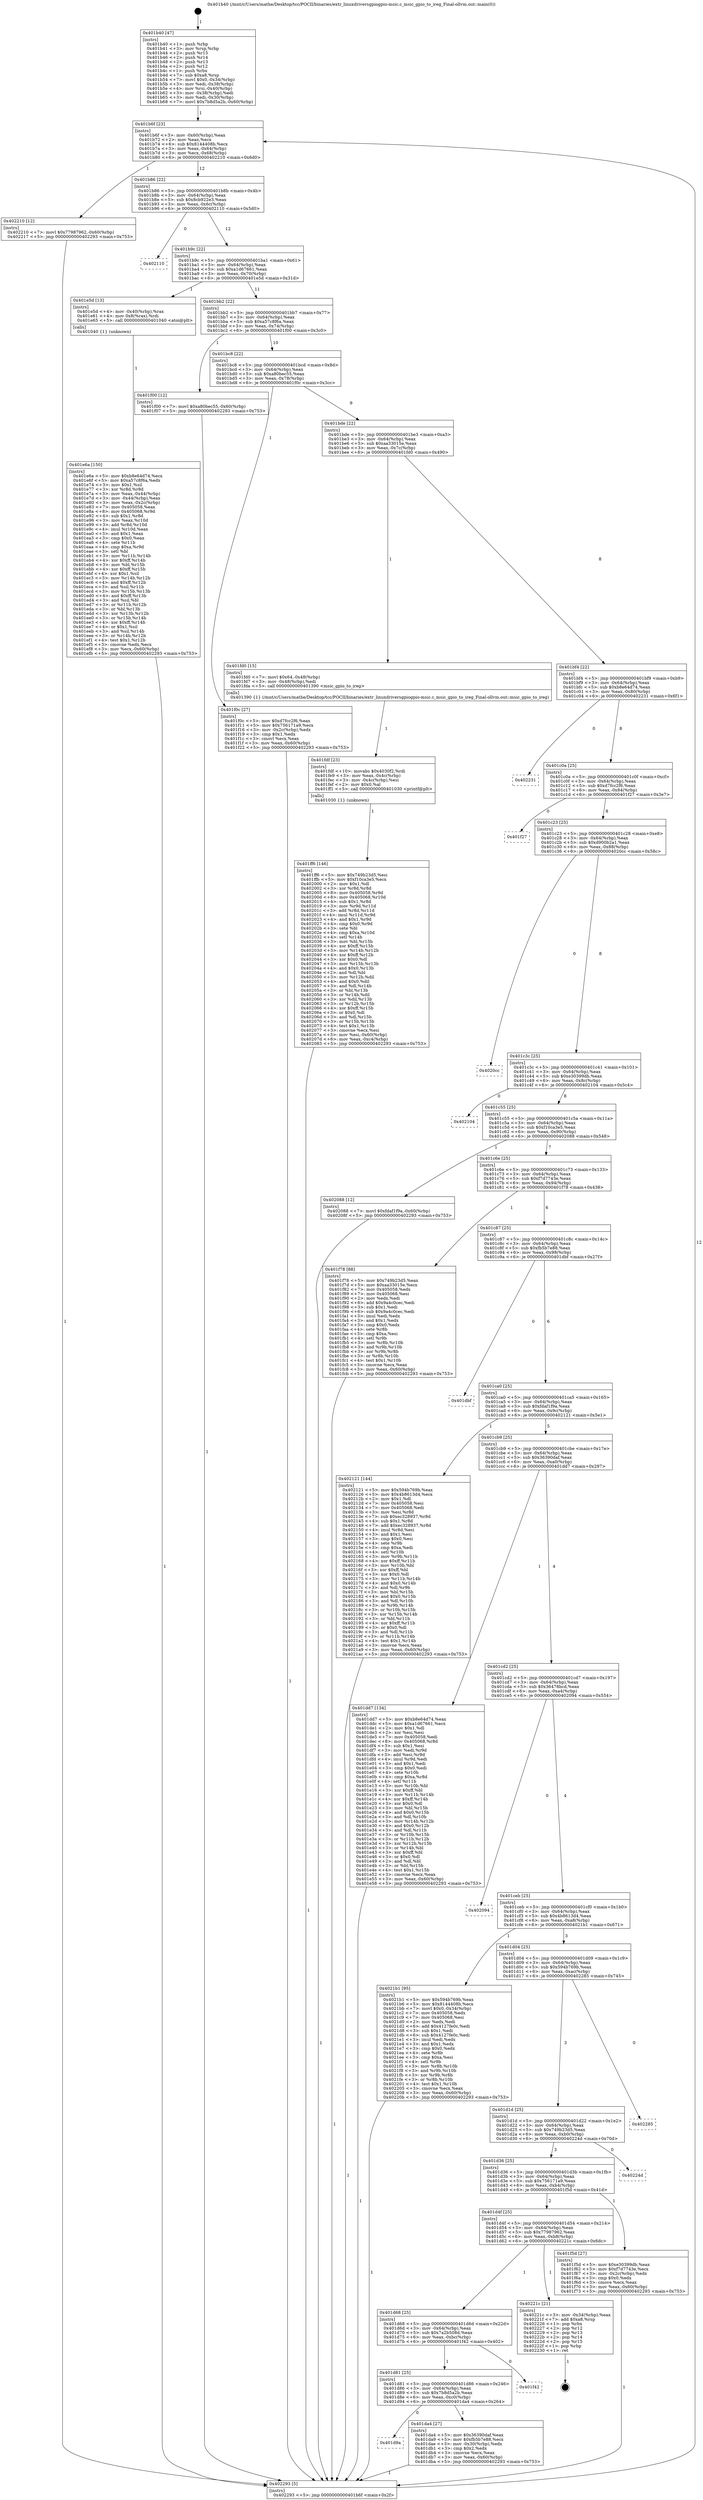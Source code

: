 digraph "0x401b40" {
  label = "0x401b40 (/mnt/c/Users/mathe/Desktop/tcc/POCII/binaries/extr_linuxdriversgpiogpio-msic.c_msic_gpio_to_ireg_Final-ollvm.out::main(0))"
  labelloc = "t"
  node[shape=record]

  Entry [label="",width=0.3,height=0.3,shape=circle,fillcolor=black,style=filled]
  "0x401b6f" [label="{
     0x401b6f [23]\l
     | [instrs]\l
     &nbsp;&nbsp;0x401b6f \<+3\>: mov -0x60(%rbp),%eax\l
     &nbsp;&nbsp;0x401b72 \<+2\>: mov %eax,%ecx\l
     &nbsp;&nbsp;0x401b74 \<+6\>: sub $0x8144408b,%ecx\l
     &nbsp;&nbsp;0x401b7a \<+3\>: mov %eax,-0x64(%rbp)\l
     &nbsp;&nbsp;0x401b7d \<+3\>: mov %ecx,-0x68(%rbp)\l
     &nbsp;&nbsp;0x401b80 \<+6\>: je 0000000000402210 \<main+0x6d0\>\l
  }"]
  "0x402210" [label="{
     0x402210 [12]\l
     | [instrs]\l
     &nbsp;&nbsp;0x402210 \<+7\>: movl $0x77987962,-0x60(%rbp)\l
     &nbsp;&nbsp;0x402217 \<+5\>: jmp 0000000000402293 \<main+0x753\>\l
  }"]
  "0x401b86" [label="{
     0x401b86 [22]\l
     | [instrs]\l
     &nbsp;&nbsp;0x401b86 \<+5\>: jmp 0000000000401b8b \<main+0x4b\>\l
     &nbsp;&nbsp;0x401b8b \<+3\>: mov -0x64(%rbp),%eax\l
     &nbsp;&nbsp;0x401b8e \<+5\>: sub $0x8cb922e3,%eax\l
     &nbsp;&nbsp;0x401b93 \<+3\>: mov %eax,-0x6c(%rbp)\l
     &nbsp;&nbsp;0x401b96 \<+6\>: je 0000000000402110 \<main+0x5d0\>\l
  }"]
  Exit [label="",width=0.3,height=0.3,shape=circle,fillcolor=black,style=filled,peripheries=2]
  "0x402110" [label="{
     0x402110\l
  }", style=dashed]
  "0x401b9c" [label="{
     0x401b9c [22]\l
     | [instrs]\l
     &nbsp;&nbsp;0x401b9c \<+5\>: jmp 0000000000401ba1 \<main+0x61\>\l
     &nbsp;&nbsp;0x401ba1 \<+3\>: mov -0x64(%rbp),%eax\l
     &nbsp;&nbsp;0x401ba4 \<+5\>: sub $0xa1d67661,%eax\l
     &nbsp;&nbsp;0x401ba9 \<+3\>: mov %eax,-0x70(%rbp)\l
     &nbsp;&nbsp;0x401bac \<+6\>: je 0000000000401e5d \<main+0x31d\>\l
  }"]
  "0x401ff6" [label="{
     0x401ff6 [146]\l
     | [instrs]\l
     &nbsp;&nbsp;0x401ff6 \<+5\>: mov $0x749b23d5,%esi\l
     &nbsp;&nbsp;0x401ffb \<+5\>: mov $0xf10ca3e5,%ecx\l
     &nbsp;&nbsp;0x402000 \<+2\>: mov $0x1,%dl\l
     &nbsp;&nbsp;0x402002 \<+3\>: xor %r8d,%r8d\l
     &nbsp;&nbsp;0x402005 \<+8\>: mov 0x405058,%r9d\l
     &nbsp;&nbsp;0x40200d \<+8\>: mov 0x405068,%r10d\l
     &nbsp;&nbsp;0x402015 \<+4\>: sub $0x1,%r8d\l
     &nbsp;&nbsp;0x402019 \<+3\>: mov %r9d,%r11d\l
     &nbsp;&nbsp;0x40201c \<+3\>: add %r8d,%r11d\l
     &nbsp;&nbsp;0x40201f \<+4\>: imul %r11d,%r9d\l
     &nbsp;&nbsp;0x402023 \<+4\>: and $0x1,%r9d\l
     &nbsp;&nbsp;0x402027 \<+4\>: cmp $0x0,%r9d\l
     &nbsp;&nbsp;0x40202b \<+3\>: sete %bl\l
     &nbsp;&nbsp;0x40202e \<+4\>: cmp $0xa,%r10d\l
     &nbsp;&nbsp;0x402032 \<+4\>: setl %r14b\l
     &nbsp;&nbsp;0x402036 \<+3\>: mov %bl,%r15b\l
     &nbsp;&nbsp;0x402039 \<+4\>: xor $0xff,%r15b\l
     &nbsp;&nbsp;0x40203d \<+3\>: mov %r14b,%r12b\l
     &nbsp;&nbsp;0x402040 \<+4\>: xor $0xff,%r12b\l
     &nbsp;&nbsp;0x402044 \<+3\>: xor $0x0,%dl\l
     &nbsp;&nbsp;0x402047 \<+3\>: mov %r15b,%r13b\l
     &nbsp;&nbsp;0x40204a \<+4\>: and $0x0,%r13b\l
     &nbsp;&nbsp;0x40204e \<+2\>: and %dl,%bl\l
     &nbsp;&nbsp;0x402050 \<+3\>: mov %r12b,%dil\l
     &nbsp;&nbsp;0x402053 \<+4\>: and $0x0,%dil\l
     &nbsp;&nbsp;0x402057 \<+3\>: and %dl,%r14b\l
     &nbsp;&nbsp;0x40205a \<+3\>: or %bl,%r13b\l
     &nbsp;&nbsp;0x40205d \<+3\>: or %r14b,%dil\l
     &nbsp;&nbsp;0x402060 \<+3\>: xor %dil,%r13b\l
     &nbsp;&nbsp;0x402063 \<+3\>: or %r12b,%r15b\l
     &nbsp;&nbsp;0x402066 \<+4\>: xor $0xff,%r15b\l
     &nbsp;&nbsp;0x40206a \<+3\>: or $0x0,%dl\l
     &nbsp;&nbsp;0x40206d \<+3\>: and %dl,%r15b\l
     &nbsp;&nbsp;0x402070 \<+3\>: or %r15b,%r13b\l
     &nbsp;&nbsp;0x402073 \<+4\>: test $0x1,%r13b\l
     &nbsp;&nbsp;0x402077 \<+3\>: cmovne %ecx,%esi\l
     &nbsp;&nbsp;0x40207a \<+3\>: mov %esi,-0x60(%rbp)\l
     &nbsp;&nbsp;0x40207d \<+6\>: mov %eax,-0xc4(%rbp)\l
     &nbsp;&nbsp;0x402083 \<+5\>: jmp 0000000000402293 \<main+0x753\>\l
  }"]
  "0x401e5d" [label="{
     0x401e5d [13]\l
     | [instrs]\l
     &nbsp;&nbsp;0x401e5d \<+4\>: mov -0x40(%rbp),%rax\l
     &nbsp;&nbsp;0x401e61 \<+4\>: mov 0x8(%rax),%rdi\l
     &nbsp;&nbsp;0x401e65 \<+5\>: call 0000000000401040 \<atoi@plt\>\l
     | [calls]\l
     &nbsp;&nbsp;0x401040 \{1\} (unknown)\l
  }"]
  "0x401bb2" [label="{
     0x401bb2 [22]\l
     | [instrs]\l
     &nbsp;&nbsp;0x401bb2 \<+5\>: jmp 0000000000401bb7 \<main+0x77\>\l
     &nbsp;&nbsp;0x401bb7 \<+3\>: mov -0x64(%rbp),%eax\l
     &nbsp;&nbsp;0x401bba \<+5\>: sub $0xa57c8f6a,%eax\l
     &nbsp;&nbsp;0x401bbf \<+3\>: mov %eax,-0x74(%rbp)\l
     &nbsp;&nbsp;0x401bc2 \<+6\>: je 0000000000401f00 \<main+0x3c0\>\l
  }"]
  "0x401fdf" [label="{
     0x401fdf [23]\l
     | [instrs]\l
     &nbsp;&nbsp;0x401fdf \<+10\>: movabs $0x4030f2,%rdi\l
     &nbsp;&nbsp;0x401fe9 \<+3\>: mov %eax,-0x4c(%rbp)\l
     &nbsp;&nbsp;0x401fec \<+3\>: mov -0x4c(%rbp),%esi\l
     &nbsp;&nbsp;0x401fef \<+2\>: mov $0x0,%al\l
     &nbsp;&nbsp;0x401ff1 \<+5\>: call 0000000000401030 \<printf@plt\>\l
     | [calls]\l
     &nbsp;&nbsp;0x401030 \{1\} (unknown)\l
  }"]
  "0x401f00" [label="{
     0x401f00 [12]\l
     | [instrs]\l
     &nbsp;&nbsp;0x401f00 \<+7\>: movl $0xa80bec55,-0x60(%rbp)\l
     &nbsp;&nbsp;0x401f07 \<+5\>: jmp 0000000000402293 \<main+0x753\>\l
  }"]
  "0x401bc8" [label="{
     0x401bc8 [22]\l
     | [instrs]\l
     &nbsp;&nbsp;0x401bc8 \<+5\>: jmp 0000000000401bcd \<main+0x8d\>\l
     &nbsp;&nbsp;0x401bcd \<+3\>: mov -0x64(%rbp),%eax\l
     &nbsp;&nbsp;0x401bd0 \<+5\>: sub $0xa80bec55,%eax\l
     &nbsp;&nbsp;0x401bd5 \<+3\>: mov %eax,-0x78(%rbp)\l
     &nbsp;&nbsp;0x401bd8 \<+6\>: je 0000000000401f0c \<main+0x3cc\>\l
  }"]
  "0x401e6a" [label="{
     0x401e6a [150]\l
     | [instrs]\l
     &nbsp;&nbsp;0x401e6a \<+5\>: mov $0xb8e64d74,%ecx\l
     &nbsp;&nbsp;0x401e6f \<+5\>: mov $0xa57c8f6a,%edx\l
     &nbsp;&nbsp;0x401e74 \<+3\>: mov $0x1,%sil\l
     &nbsp;&nbsp;0x401e77 \<+3\>: xor %r8d,%r8d\l
     &nbsp;&nbsp;0x401e7a \<+3\>: mov %eax,-0x44(%rbp)\l
     &nbsp;&nbsp;0x401e7d \<+3\>: mov -0x44(%rbp),%eax\l
     &nbsp;&nbsp;0x401e80 \<+3\>: mov %eax,-0x2c(%rbp)\l
     &nbsp;&nbsp;0x401e83 \<+7\>: mov 0x405058,%eax\l
     &nbsp;&nbsp;0x401e8a \<+8\>: mov 0x405068,%r9d\l
     &nbsp;&nbsp;0x401e92 \<+4\>: sub $0x1,%r8d\l
     &nbsp;&nbsp;0x401e96 \<+3\>: mov %eax,%r10d\l
     &nbsp;&nbsp;0x401e99 \<+3\>: add %r8d,%r10d\l
     &nbsp;&nbsp;0x401e9c \<+4\>: imul %r10d,%eax\l
     &nbsp;&nbsp;0x401ea0 \<+3\>: and $0x1,%eax\l
     &nbsp;&nbsp;0x401ea3 \<+3\>: cmp $0x0,%eax\l
     &nbsp;&nbsp;0x401ea6 \<+4\>: sete %r11b\l
     &nbsp;&nbsp;0x401eaa \<+4\>: cmp $0xa,%r9d\l
     &nbsp;&nbsp;0x401eae \<+3\>: setl %bl\l
     &nbsp;&nbsp;0x401eb1 \<+3\>: mov %r11b,%r14b\l
     &nbsp;&nbsp;0x401eb4 \<+4\>: xor $0xff,%r14b\l
     &nbsp;&nbsp;0x401eb8 \<+3\>: mov %bl,%r15b\l
     &nbsp;&nbsp;0x401ebb \<+4\>: xor $0xff,%r15b\l
     &nbsp;&nbsp;0x401ebf \<+4\>: xor $0x1,%sil\l
     &nbsp;&nbsp;0x401ec3 \<+3\>: mov %r14b,%r12b\l
     &nbsp;&nbsp;0x401ec6 \<+4\>: and $0xff,%r12b\l
     &nbsp;&nbsp;0x401eca \<+3\>: and %sil,%r11b\l
     &nbsp;&nbsp;0x401ecd \<+3\>: mov %r15b,%r13b\l
     &nbsp;&nbsp;0x401ed0 \<+4\>: and $0xff,%r13b\l
     &nbsp;&nbsp;0x401ed4 \<+3\>: and %sil,%bl\l
     &nbsp;&nbsp;0x401ed7 \<+3\>: or %r11b,%r12b\l
     &nbsp;&nbsp;0x401eda \<+3\>: or %bl,%r13b\l
     &nbsp;&nbsp;0x401edd \<+3\>: xor %r13b,%r12b\l
     &nbsp;&nbsp;0x401ee0 \<+3\>: or %r15b,%r14b\l
     &nbsp;&nbsp;0x401ee3 \<+4\>: xor $0xff,%r14b\l
     &nbsp;&nbsp;0x401ee7 \<+4\>: or $0x1,%sil\l
     &nbsp;&nbsp;0x401eeb \<+3\>: and %sil,%r14b\l
     &nbsp;&nbsp;0x401eee \<+3\>: or %r14b,%r12b\l
     &nbsp;&nbsp;0x401ef1 \<+4\>: test $0x1,%r12b\l
     &nbsp;&nbsp;0x401ef5 \<+3\>: cmovne %edx,%ecx\l
     &nbsp;&nbsp;0x401ef8 \<+3\>: mov %ecx,-0x60(%rbp)\l
     &nbsp;&nbsp;0x401efb \<+5\>: jmp 0000000000402293 \<main+0x753\>\l
  }"]
  "0x401f0c" [label="{
     0x401f0c [27]\l
     | [instrs]\l
     &nbsp;&nbsp;0x401f0c \<+5\>: mov $0xd7fcc2f6,%eax\l
     &nbsp;&nbsp;0x401f11 \<+5\>: mov $0x756171a9,%ecx\l
     &nbsp;&nbsp;0x401f16 \<+3\>: mov -0x2c(%rbp),%edx\l
     &nbsp;&nbsp;0x401f19 \<+3\>: cmp $0x1,%edx\l
     &nbsp;&nbsp;0x401f1c \<+3\>: cmovl %ecx,%eax\l
     &nbsp;&nbsp;0x401f1f \<+3\>: mov %eax,-0x60(%rbp)\l
     &nbsp;&nbsp;0x401f22 \<+5\>: jmp 0000000000402293 \<main+0x753\>\l
  }"]
  "0x401bde" [label="{
     0x401bde [22]\l
     | [instrs]\l
     &nbsp;&nbsp;0x401bde \<+5\>: jmp 0000000000401be3 \<main+0xa3\>\l
     &nbsp;&nbsp;0x401be3 \<+3\>: mov -0x64(%rbp),%eax\l
     &nbsp;&nbsp;0x401be6 \<+5\>: sub $0xaa33015e,%eax\l
     &nbsp;&nbsp;0x401beb \<+3\>: mov %eax,-0x7c(%rbp)\l
     &nbsp;&nbsp;0x401bee \<+6\>: je 0000000000401fd0 \<main+0x490\>\l
  }"]
  "0x401b40" [label="{
     0x401b40 [47]\l
     | [instrs]\l
     &nbsp;&nbsp;0x401b40 \<+1\>: push %rbp\l
     &nbsp;&nbsp;0x401b41 \<+3\>: mov %rsp,%rbp\l
     &nbsp;&nbsp;0x401b44 \<+2\>: push %r15\l
     &nbsp;&nbsp;0x401b46 \<+2\>: push %r14\l
     &nbsp;&nbsp;0x401b48 \<+2\>: push %r13\l
     &nbsp;&nbsp;0x401b4a \<+2\>: push %r12\l
     &nbsp;&nbsp;0x401b4c \<+1\>: push %rbx\l
     &nbsp;&nbsp;0x401b4d \<+7\>: sub $0xa8,%rsp\l
     &nbsp;&nbsp;0x401b54 \<+7\>: movl $0x0,-0x34(%rbp)\l
     &nbsp;&nbsp;0x401b5b \<+3\>: mov %edi,-0x38(%rbp)\l
     &nbsp;&nbsp;0x401b5e \<+4\>: mov %rsi,-0x40(%rbp)\l
     &nbsp;&nbsp;0x401b62 \<+3\>: mov -0x38(%rbp),%edi\l
     &nbsp;&nbsp;0x401b65 \<+3\>: mov %edi,-0x30(%rbp)\l
     &nbsp;&nbsp;0x401b68 \<+7\>: movl $0x7b8d5a2b,-0x60(%rbp)\l
  }"]
  "0x401fd0" [label="{
     0x401fd0 [15]\l
     | [instrs]\l
     &nbsp;&nbsp;0x401fd0 \<+7\>: movl $0x64,-0x48(%rbp)\l
     &nbsp;&nbsp;0x401fd7 \<+3\>: mov -0x48(%rbp),%edi\l
     &nbsp;&nbsp;0x401fda \<+5\>: call 0000000000401390 \<msic_gpio_to_ireg\>\l
     | [calls]\l
     &nbsp;&nbsp;0x401390 \{1\} (/mnt/c/Users/mathe/Desktop/tcc/POCII/binaries/extr_linuxdriversgpiogpio-msic.c_msic_gpio_to_ireg_Final-ollvm.out::msic_gpio_to_ireg)\l
  }"]
  "0x401bf4" [label="{
     0x401bf4 [22]\l
     | [instrs]\l
     &nbsp;&nbsp;0x401bf4 \<+5\>: jmp 0000000000401bf9 \<main+0xb9\>\l
     &nbsp;&nbsp;0x401bf9 \<+3\>: mov -0x64(%rbp),%eax\l
     &nbsp;&nbsp;0x401bfc \<+5\>: sub $0xb8e64d74,%eax\l
     &nbsp;&nbsp;0x401c01 \<+3\>: mov %eax,-0x80(%rbp)\l
     &nbsp;&nbsp;0x401c04 \<+6\>: je 0000000000402231 \<main+0x6f1\>\l
  }"]
  "0x402293" [label="{
     0x402293 [5]\l
     | [instrs]\l
     &nbsp;&nbsp;0x402293 \<+5\>: jmp 0000000000401b6f \<main+0x2f\>\l
  }"]
  "0x402231" [label="{
     0x402231\l
  }", style=dashed]
  "0x401c0a" [label="{
     0x401c0a [25]\l
     | [instrs]\l
     &nbsp;&nbsp;0x401c0a \<+5\>: jmp 0000000000401c0f \<main+0xcf\>\l
     &nbsp;&nbsp;0x401c0f \<+3\>: mov -0x64(%rbp),%eax\l
     &nbsp;&nbsp;0x401c12 \<+5\>: sub $0xd7fcc2f6,%eax\l
     &nbsp;&nbsp;0x401c17 \<+6\>: mov %eax,-0x84(%rbp)\l
     &nbsp;&nbsp;0x401c1d \<+6\>: je 0000000000401f27 \<main+0x3e7\>\l
  }"]
  "0x401d9a" [label="{
     0x401d9a\l
  }", style=dashed]
  "0x401f27" [label="{
     0x401f27\l
  }", style=dashed]
  "0x401c23" [label="{
     0x401c23 [25]\l
     | [instrs]\l
     &nbsp;&nbsp;0x401c23 \<+5\>: jmp 0000000000401c28 \<main+0xe8\>\l
     &nbsp;&nbsp;0x401c28 \<+3\>: mov -0x64(%rbp),%eax\l
     &nbsp;&nbsp;0x401c2b \<+5\>: sub $0xd900b2a1,%eax\l
     &nbsp;&nbsp;0x401c30 \<+6\>: mov %eax,-0x88(%rbp)\l
     &nbsp;&nbsp;0x401c36 \<+6\>: je 00000000004020cc \<main+0x58c\>\l
  }"]
  "0x401da4" [label="{
     0x401da4 [27]\l
     | [instrs]\l
     &nbsp;&nbsp;0x401da4 \<+5\>: mov $0x36390daf,%eax\l
     &nbsp;&nbsp;0x401da9 \<+5\>: mov $0xfb5b7e88,%ecx\l
     &nbsp;&nbsp;0x401dae \<+3\>: mov -0x30(%rbp),%edx\l
     &nbsp;&nbsp;0x401db1 \<+3\>: cmp $0x2,%edx\l
     &nbsp;&nbsp;0x401db4 \<+3\>: cmovne %ecx,%eax\l
     &nbsp;&nbsp;0x401db7 \<+3\>: mov %eax,-0x60(%rbp)\l
     &nbsp;&nbsp;0x401dba \<+5\>: jmp 0000000000402293 \<main+0x753\>\l
  }"]
  "0x4020cc" [label="{
     0x4020cc\l
  }", style=dashed]
  "0x401c3c" [label="{
     0x401c3c [25]\l
     | [instrs]\l
     &nbsp;&nbsp;0x401c3c \<+5\>: jmp 0000000000401c41 \<main+0x101\>\l
     &nbsp;&nbsp;0x401c41 \<+3\>: mov -0x64(%rbp),%eax\l
     &nbsp;&nbsp;0x401c44 \<+5\>: sub $0xe30399db,%eax\l
     &nbsp;&nbsp;0x401c49 \<+6\>: mov %eax,-0x8c(%rbp)\l
     &nbsp;&nbsp;0x401c4f \<+6\>: je 0000000000402104 \<main+0x5c4\>\l
  }"]
  "0x401d81" [label="{
     0x401d81 [25]\l
     | [instrs]\l
     &nbsp;&nbsp;0x401d81 \<+5\>: jmp 0000000000401d86 \<main+0x246\>\l
     &nbsp;&nbsp;0x401d86 \<+3\>: mov -0x64(%rbp),%eax\l
     &nbsp;&nbsp;0x401d89 \<+5\>: sub $0x7b8d5a2b,%eax\l
     &nbsp;&nbsp;0x401d8e \<+6\>: mov %eax,-0xc0(%rbp)\l
     &nbsp;&nbsp;0x401d94 \<+6\>: je 0000000000401da4 \<main+0x264\>\l
  }"]
  "0x402104" [label="{
     0x402104\l
  }", style=dashed]
  "0x401c55" [label="{
     0x401c55 [25]\l
     | [instrs]\l
     &nbsp;&nbsp;0x401c55 \<+5\>: jmp 0000000000401c5a \<main+0x11a\>\l
     &nbsp;&nbsp;0x401c5a \<+3\>: mov -0x64(%rbp),%eax\l
     &nbsp;&nbsp;0x401c5d \<+5\>: sub $0xf10ca3e5,%eax\l
     &nbsp;&nbsp;0x401c62 \<+6\>: mov %eax,-0x90(%rbp)\l
     &nbsp;&nbsp;0x401c68 \<+6\>: je 0000000000402088 \<main+0x548\>\l
  }"]
  "0x401f42" [label="{
     0x401f42\l
  }", style=dashed]
  "0x402088" [label="{
     0x402088 [12]\l
     | [instrs]\l
     &nbsp;&nbsp;0x402088 \<+7\>: movl $0xfdaf1f9a,-0x60(%rbp)\l
     &nbsp;&nbsp;0x40208f \<+5\>: jmp 0000000000402293 \<main+0x753\>\l
  }"]
  "0x401c6e" [label="{
     0x401c6e [25]\l
     | [instrs]\l
     &nbsp;&nbsp;0x401c6e \<+5\>: jmp 0000000000401c73 \<main+0x133\>\l
     &nbsp;&nbsp;0x401c73 \<+3\>: mov -0x64(%rbp),%eax\l
     &nbsp;&nbsp;0x401c76 \<+5\>: sub $0xf7d7743e,%eax\l
     &nbsp;&nbsp;0x401c7b \<+6\>: mov %eax,-0x94(%rbp)\l
     &nbsp;&nbsp;0x401c81 \<+6\>: je 0000000000401f78 \<main+0x438\>\l
  }"]
  "0x401d68" [label="{
     0x401d68 [25]\l
     | [instrs]\l
     &nbsp;&nbsp;0x401d68 \<+5\>: jmp 0000000000401d6d \<main+0x22d\>\l
     &nbsp;&nbsp;0x401d6d \<+3\>: mov -0x64(%rbp),%eax\l
     &nbsp;&nbsp;0x401d70 \<+5\>: sub $0x7a2b508d,%eax\l
     &nbsp;&nbsp;0x401d75 \<+6\>: mov %eax,-0xbc(%rbp)\l
     &nbsp;&nbsp;0x401d7b \<+6\>: je 0000000000401f42 \<main+0x402\>\l
  }"]
  "0x401f78" [label="{
     0x401f78 [88]\l
     | [instrs]\l
     &nbsp;&nbsp;0x401f78 \<+5\>: mov $0x749b23d5,%eax\l
     &nbsp;&nbsp;0x401f7d \<+5\>: mov $0xaa33015e,%ecx\l
     &nbsp;&nbsp;0x401f82 \<+7\>: mov 0x405058,%edx\l
     &nbsp;&nbsp;0x401f89 \<+7\>: mov 0x405068,%esi\l
     &nbsp;&nbsp;0x401f90 \<+2\>: mov %edx,%edi\l
     &nbsp;&nbsp;0x401f92 \<+6\>: add $0x9a4c0cec,%edi\l
     &nbsp;&nbsp;0x401f98 \<+3\>: sub $0x1,%edi\l
     &nbsp;&nbsp;0x401f9b \<+6\>: sub $0x9a4c0cec,%edi\l
     &nbsp;&nbsp;0x401fa1 \<+3\>: imul %edi,%edx\l
     &nbsp;&nbsp;0x401fa4 \<+3\>: and $0x1,%edx\l
     &nbsp;&nbsp;0x401fa7 \<+3\>: cmp $0x0,%edx\l
     &nbsp;&nbsp;0x401faa \<+4\>: sete %r8b\l
     &nbsp;&nbsp;0x401fae \<+3\>: cmp $0xa,%esi\l
     &nbsp;&nbsp;0x401fb1 \<+4\>: setl %r9b\l
     &nbsp;&nbsp;0x401fb5 \<+3\>: mov %r8b,%r10b\l
     &nbsp;&nbsp;0x401fb8 \<+3\>: and %r9b,%r10b\l
     &nbsp;&nbsp;0x401fbb \<+3\>: xor %r9b,%r8b\l
     &nbsp;&nbsp;0x401fbe \<+3\>: or %r8b,%r10b\l
     &nbsp;&nbsp;0x401fc1 \<+4\>: test $0x1,%r10b\l
     &nbsp;&nbsp;0x401fc5 \<+3\>: cmovne %ecx,%eax\l
     &nbsp;&nbsp;0x401fc8 \<+3\>: mov %eax,-0x60(%rbp)\l
     &nbsp;&nbsp;0x401fcb \<+5\>: jmp 0000000000402293 \<main+0x753\>\l
  }"]
  "0x401c87" [label="{
     0x401c87 [25]\l
     | [instrs]\l
     &nbsp;&nbsp;0x401c87 \<+5\>: jmp 0000000000401c8c \<main+0x14c\>\l
     &nbsp;&nbsp;0x401c8c \<+3\>: mov -0x64(%rbp),%eax\l
     &nbsp;&nbsp;0x401c8f \<+5\>: sub $0xfb5b7e88,%eax\l
     &nbsp;&nbsp;0x401c94 \<+6\>: mov %eax,-0x98(%rbp)\l
     &nbsp;&nbsp;0x401c9a \<+6\>: je 0000000000401dbf \<main+0x27f\>\l
  }"]
  "0x40221c" [label="{
     0x40221c [21]\l
     | [instrs]\l
     &nbsp;&nbsp;0x40221c \<+3\>: mov -0x34(%rbp),%eax\l
     &nbsp;&nbsp;0x40221f \<+7\>: add $0xa8,%rsp\l
     &nbsp;&nbsp;0x402226 \<+1\>: pop %rbx\l
     &nbsp;&nbsp;0x402227 \<+2\>: pop %r12\l
     &nbsp;&nbsp;0x402229 \<+2\>: pop %r13\l
     &nbsp;&nbsp;0x40222b \<+2\>: pop %r14\l
     &nbsp;&nbsp;0x40222d \<+2\>: pop %r15\l
     &nbsp;&nbsp;0x40222f \<+1\>: pop %rbp\l
     &nbsp;&nbsp;0x402230 \<+1\>: ret\l
  }"]
  "0x401dbf" [label="{
     0x401dbf\l
  }", style=dashed]
  "0x401ca0" [label="{
     0x401ca0 [25]\l
     | [instrs]\l
     &nbsp;&nbsp;0x401ca0 \<+5\>: jmp 0000000000401ca5 \<main+0x165\>\l
     &nbsp;&nbsp;0x401ca5 \<+3\>: mov -0x64(%rbp),%eax\l
     &nbsp;&nbsp;0x401ca8 \<+5\>: sub $0xfdaf1f9a,%eax\l
     &nbsp;&nbsp;0x401cad \<+6\>: mov %eax,-0x9c(%rbp)\l
     &nbsp;&nbsp;0x401cb3 \<+6\>: je 0000000000402121 \<main+0x5e1\>\l
  }"]
  "0x401d4f" [label="{
     0x401d4f [25]\l
     | [instrs]\l
     &nbsp;&nbsp;0x401d4f \<+5\>: jmp 0000000000401d54 \<main+0x214\>\l
     &nbsp;&nbsp;0x401d54 \<+3\>: mov -0x64(%rbp),%eax\l
     &nbsp;&nbsp;0x401d57 \<+5\>: sub $0x77987962,%eax\l
     &nbsp;&nbsp;0x401d5c \<+6\>: mov %eax,-0xb8(%rbp)\l
     &nbsp;&nbsp;0x401d62 \<+6\>: je 000000000040221c \<main+0x6dc\>\l
  }"]
  "0x402121" [label="{
     0x402121 [144]\l
     | [instrs]\l
     &nbsp;&nbsp;0x402121 \<+5\>: mov $0x594b769b,%eax\l
     &nbsp;&nbsp;0x402126 \<+5\>: mov $0x4b8613d4,%ecx\l
     &nbsp;&nbsp;0x40212b \<+2\>: mov $0x1,%dl\l
     &nbsp;&nbsp;0x40212d \<+7\>: mov 0x405058,%esi\l
     &nbsp;&nbsp;0x402134 \<+7\>: mov 0x405068,%edi\l
     &nbsp;&nbsp;0x40213b \<+3\>: mov %esi,%r8d\l
     &nbsp;&nbsp;0x40213e \<+7\>: sub $0xec328937,%r8d\l
     &nbsp;&nbsp;0x402145 \<+4\>: sub $0x1,%r8d\l
     &nbsp;&nbsp;0x402149 \<+7\>: add $0xec328937,%r8d\l
     &nbsp;&nbsp;0x402150 \<+4\>: imul %r8d,%esi\l
     &nbsp;&nbsp;0x402154 \<+3\>: and $0x1,%esi\l
     &nbsp;&nbsp;0x402157 \<+3\>: cmp $0x0,%esi\l
     &nbsp;&nbsp;0x40215a \<+4\>: sete %r9b\l
     &nbsp;&nbsp;0x40215e \<+3\>: cmp $0xa,%edi\l
     &nbsp;&nbsp;0x402161 \<+4\>: setl %r10b\l
     &nbsp;&nbsp;0x402165 \<+3\>: mov %r9b,%r11b\l
     &nbsp;&nbsp;0x402168 \<+4\>: xor $0xff,%r11b\l
     &nbsp;&nbsp;0x40216c \<+3\>: mov %r10b,%bl\l
     &nbsp;&nbsp;0x40216f \<+3\>: xor $0xff,%bl\l
     &nbsp;&nbsp;0x402172 \<+3\>: xor $0x0,%dl\l
     &nbsp;&nbsp;0x402175 \<+3\>: mov %r11b,%r14b\l
     &nbsp;&nbsp;0x402178 \<+4\>: and $0x0,%r14b\l
     &nbsp;&nbsp;0x40217c \<+3\>: and %dl,%r9b\l
     &nbsp;&nbsp;0x40217f \<+3\>: mov %bl,%r15b\l
     &nbsp;&nbsp;0x402182 \<+4\>: and $0x0,%r15b\l
     &nbsp;&nbsp;0x402186 \<+3\>: and %dl,%r10b\l
     &nbsp;&nbsp;0x402189 \<+3\>: or %r9b,%r14b\l
     &nbsp;&nbsp;0x40218c \<+3\>: or %r10b,%r15b\l
     &nbsp;&nbsp;0x40218f \<+3\>: xor %r15b,%r14b\l
     &nbsp;&nbsp;0x402192 \<+3\>: or %bl,%r11b\l
     &nbsp;&nbsp;0x402195 \<+4\>: xor $0xff,%r11b\l
     &nbsp;&nbsp;0x402199 \<+3\>: or $0x0,%dl\l
     &nbsp;&nbsp;0x40219c \<+3\>: and %dl,%r11b\l
     &nbsp;&nbsp;0x40219f \<+3\>: or %r11b,%r14b\l
     &nbsp;&nbsp;0x4021a2 \<+4\>: test $0x1,%r14b\l
     &nbsp;&nbsp;0x4021a6 \<+3\>: cmovne %ecx,%eax\l
     &nbsp;&nbsp;0x4021a9 \<+3\>: mov %eax,-0x60(%rbp)\l
     &nbsp;&nbsp;0x4021ac \<+5\>: jmp 0000000000402293 \<main+0x753\>\l
  }"]
  "0x401cb9" [label="{
     0x401cb9 [25]\l
     | [instrs]\l
     &nbsp;&nbsp;0x401cb9 \<+5\>: jmp 0000000000401cbe \<main+0x17e\>\l
     &nbsp;&nbsp;0x401cbe \<+3\>: mov -0x64(%rbp),%eax\l
     &nbsp;&nbsp;0x401cc1 \<+5\>: sub $0x36390daf,%eax\l
     &nbsp;&nbsp;0x401cc6 \<+6\>: mov %eax,-0xa0(%rbp)\l
     &nbsp;&nbsp;0x401ccc \<+6\>: je 0000000000401dd7 \<main+0x297\>\l
  }"]
  "0x401f5d" [label="{
     0x401f5d [27]\l
     | [instrs]\l
     &nbsp;&nbsp;0x401f5d \<+5\>: mov $0xe30399db,%eax\l
     &nbsp;&nbsp;0x401f62 \<+5\>: mov $0xf7d7743e,%ecx\l
     &nbsp;&nbsp;0x401f67 \<+3\>: mov -0x2c(%rbp),%edx\l
     &nbsp;&nbsp;0x401f6a \<+3\>: cmp $0x0,%edx\l
     &nbsp;&nbsp;0x401f6d \<+3\>: cmove %ecx,%eax\l
     &nbsp;&nbsp;0x401f70 \<+3\>: mov %eax,-0x60(%rbp)\l
     &nbsp;&nbsp;0x401f73 \<+5\>: jmp 0000000000402293 \<main+0x753\>\l
  }"]
  "0x401dd7" [label="{
     0x401dd7 [134]\l
     | [instrs]\l
     &nbsp;&nbsp;0x401dd7 \<+5\>: mov $0xb8e64d74,%eax\l
     &nbsp;&nbsp;0x401ddc \<+5\>: mov $0xa1d67661,%ecx\l
     &nbsp;&nbsp;0x401de1 \<+2\>: mov $0x1,%dl\l
     &nbsp;&nbsp;0x401de3 \<+2\>: xor %esi,%esi\l
     &nbsp;&nbsp;0x401de5 \<+7\>: mov 0x405058,%edi\l
     &nbsp;&nbsp;0x401dec \<+8\>: mov 0x405068,%r8d\l
     &nbsp;&nbsp;0x401df4 \<+3\>: sub $0x1,%esi\l
     &nbsp;&nbsp;0x401df7 \<+3\>: mov %edi,%r9d\l
     &nbsp;&nbsp;0x401dfa \<+3\>: add %esi,%r9d\l
     &nbsp;&nbsp;0x401dfd \<+4\>: imul %r9d,%edi\l
     &nbsp;&nbsp;0x401e01 \<+3\>: and $0x1,%edi\l
     &nbsp;&nbsp;0x401e04 \<+3\>: cmp $0x0,%edi\l
     &nbsp;&nbsp;0x401e07 \<+4\>: sete %r10b\l
     &nbsp;&nbsp;0x401e0b \<+4\>: cmp $0xa,%r8d\l
     &nbsp;&nbsp;0x401e0f \<+4\>: setl %r11b\l
     &nbsp;&nbsp;0x401e13 \<+3\>: mov %r10b,%bl\l
     &nbsp;&nbsp;0x401e16 \<+3\>: xor $0xff,%bl\l
     &nbsp;&nbsp;0x401e19 \<+3\>: mov %r11b,%r14b\l
     &nbsp;&nbsp;0x401e1c \<+4\>: xor $0xff,%r14b\l
     &nbsp;&nbsp;0x401e20 \<+3\>: xor $0x0,%dl\l
     &nbsp;&nbsp;0x401e23 \<+3\>: mov %bl,%r15b\l
     &nbsp;&nbsp;0x401e26 \<+4\>: and $0x0,%r15b\l
     &nbsp;&nbsp;0x401e2a \<+3\>: and %dl,%r10b\l
     &nbsp;&nbsp;0x401e2d \<+3\>: mov %r14b,%r12b\l
     &nbsp;&nbsp;0x401e30 \<+4\>: and $0x0,%r12b\l
     &nbsp;&nbsp;0x401e34 \<+3\>: and %dl,%r11b\l
     &nbsp;&nbsp;0x401e37 \<+3\>: or %r10b,%r15b\l
     &nbsp;&nbsp;0x401e3a \<+3\>: or %r11b,%r12b\l
     &nbsp;&nbsp;0x401e3d \<+3\>: xor %r12b,%r15b\l
     &nbsp;&nbsp;0x401e40 \<+3\>: or %r14b,%bl\l
     &nbsp;&nbsp;0x401e43 \<+3\>: xor $0xff,%bl\l
     &nbsp;&nbsp;0x401e46 \<+3\>: or $0x0,%dl\l
     &nbsp;&nbsp;0x401e49 \<+2\>: and %dl,%bl\l
     &nbsp;&nbsp;0x401e4b \<+3\>: or %bl,%r15b\l
     &nbsp;&nbsp;0x401e4e \<+4\>: test $0x1,%r15b\l
     &nbsp;&nbsp;0x401e52 \<+3\>: cmovne %ecx,%eax\l
     &nbsp;&nbsp;0x401e55 \<+3\>: mov %eax,-0x60(%rbp)\l
     &nbsp;&nbsp;0x401e58 \<+5\>: jmp 0000000000402293 \<main+0x753\>\l
  }"]
  "0x401cd2" [label="{
     0x401cd2 [25]\l
     | [instrs]\l
     &nbsp;&nbsp;0x401cd2 \<+5\>: jmp 0000000000401cd7 \<main+0x197\>\l
     &nbsp;&nbsp;0x401cd7 \<+3\>: mov -0x64(%rbp),%eax\l
     &nbsp;&nbsp;0x401cda \<+5\>: sub $0x36478bcd,%eax\l
     &nbsp;&nbsp;0x401cdf \<+6\>: mov %eax,-0xa4(%rbp)\l
     &nbsp;&nbsp;0x401ce5 \<+6\>: je 0000000000402094 \<main+0x554\>\l
  }"]
  "0x401d36" [label="{
     0x401d36 [25]\l
     | [instrs]\l
     &nbsp;&nbsp;0x401d36 \<+5\>: jmp 0000000000401d3b \<main+0x1fb\>\l
     &nbsp;&nbsp;0x401d3b \<+3\>: mov -0x64(%rbp),%eax\l
     &nbsp;&nbsp;0x401d3e \<+5\>: sub $0x756171a9,%eax\l
     &nbsp;&nbsp;0x401d43 \<+6\>: mov %eax,-0xb4(%rbp)\l
     &nbsp;&nbsp;0x401d49 \<+6\>: je 0000000000401f5d \<main+0x41d\>\l
  }"]
  "0x402094" [label="{
     0x402094\l
  }", style=dashed]
  "0x401ceb" [label="{
     0x401ceb [25]\l
     | [instrs]\l
     &nbsp;&nbsp;0x401ceb \<+5\>: jmp 0000000000401cf0 \<main+0x1b0\>\l
     &nbsp;&nbsp;0x401cf0 \<+3\>: mov -0x64(%rbp),%eax\l
     &nbsp;&nbsp;0x401cf3 \<+5\>: sub $0x4b8613d4,%eax\l
     &nbsp;&nbsp;0x401cf8 \<+6\>: mov %eax,-0xa8(%rbp)\l
     &nbsp;&nbsp;0x401cfe \<+6\>: je 00000000004021b1 \<main+0x671\>\l
  }"]
  "0x40224d" [label="{
     0x40224d\l
  }", style=dashed]
  "0x4021b1" [label="{
     0x4021b1 [95]\l
     | [instrs]\l
     &nbsp;&nbsp;0x4021b1 \<+5\>: mov $0x594b769b,%eax\l
     &nbsp;&nbsp;0x4021b6 \<+5\>: mov $0x8144408b,%ecx\l
     &nbsp;&nbsp;0x4021bb \<+7\>: movl $0x0,-0x34(%rbp)\l
     &nbsp;&nbsp;0x4021c2 \<+7\>: mov 0x405058,%edx\l
     &nbsp;&nbsp;0x4021c9 \<+7\>: mov 0x405068,%esi\l
     &nbsp;&nbsp;0x4021d0 \<+2\>: mov %edx,%edi\l
     &nbsp;&nbsp;0x4021d2 \<+6\>: add $0x4127fe0c,%edi\l
     &nbsp;&nbsp;0x4021d8 \<+3\>: sub $0x1,%edi\l
     &nbsp;&nbsp;0x4021db \<+6\>: sub $0x4127fe0c,%edi\l
     &nbsp;&nbsp;0x4021e1 \<+3\>: imul %edi,%edx\l
     &nbsp;&nbsp;0x4021e4 \<+3\>: and $0x1,%edx\l
     &nbsp;&nbsp;0x4021e7 \<+3\>: cmp $0x0,%edx\l
     &nbsp;&nbsp;0x4021ea \<+4\>: sete %r8b\l
     &nbsp;&nbsp;0x4021ee \<+3\>: cmp $0xa,%esi\l
     &nbsp;&nbsp;0x4021f1 \<+4\>: setl %r9b\l
     &nbsp;&nbsp;0x4021f5 \<+3\>: mov %r8b,%r10b\l
     &nbsp;&nbsp;0x4021f8 \<+3\>: and %r9b,%r10b\l
     &nbsp;&nbsp;0x4021fb \<+3\>: xor %r9b,%r8b\l
     &nbsp;&nbsp;0x4021fe \<+3\>: or %r8b,%r10b\l
     &nbsp;&nbsp;0x402201 \<+4\>: test $0x1,%r10b\l
     &nbsp;&nbsp;0x402205 \<+3\>: cmovne %ecx,%eax\l
     &nbsp;&nbsp;0x402208 \<+3\>: mov %eax,-0x60(%rbp)\l
     &nbsp;&nbsp;0x40220b \<+5\>: jmp 0000000000402293 \<main+0x753\>\l
  }"]
  "0x401d04" [label="{
     0x401d04 [25]\l
     | [instrs]\l
     &nbsp;&nbsp;0x401d04 \<+5\>: jmp 0000000000401d09 \<main+0x1c9\>\l
     &nbsp;&nbsp;0x401d09 \<+3\>: mov -0x64(%rbp),%eax\l
     &nbsp;&nbsp;0x401d0c \<+5\>: sub $0x594b769b,%eax\l
     &nbsp;&nbsp;0x401d11 \<+6\>: mov %eax,-0xac(%rbp)\l
     &nbsp;&nbsp;0x401d17 \<+6\>: je 0000000000402285 \<main+0x745\>\l
  }"]
  "0x401d1d" [label="{
     0x401d1d [25]\l
     | [instrs]\l
     &nbsp;&nbsp;0x401d1d \<+5\>: jmp 0000000000401d22 \<main+0x1e2\>\l
     &nbsp;&nbsp;0x401d22 \<+3\>: mov -0x64(%rbp),%eax\l
     &nbsp;&nbsp;0x401d25 \<+5\>: sub $0x749b23d5,%eax\l
     &nbsp;&nbsp;0x401d2a \<+6\>: mov %eax,-0xb0(%rbp)\l
     &nbsp;&nbsp;0x401d30 \<+6\>: je 000000000040224d \<main+0x70d\>\l
  }"]
  "0x402285" [label="{
     0x402285\l
  }", style=dashed]
  Entry -> "0x401b40" [label=" 1"]
  "0x401b6f" -> "0x402210" [label=" 1"]
  "0x401b6f" -> "0x401b86" [label=" 12"]
  "0x40221c" -> Exit [label=" 1"]
  "0x401b86" -> "0x402110" [label=" 0"]
  "0x401b86" -> "0x401b9c" [label=" 12"]
  "0x402210" -> "0x402293" [label=" 1"]
  "0x401b9c" -> "0x401e5d" [label=" 1"]
  "0x401b9c" -> "0x401bb2" [label=" 11"]
  "0x4021b1" -> "0x402293" [label=" 1"]
  "0x401bb2" -> "0x401f00" [label=" 1"]
  "0x401bb2" -> "0x401bc8" [label=" 10"]
  "0x402121" -> "0x402293" [label=" 1"]
  "0x401bc8" -> "0x401f0c" [label=" 1"]
  "0x401bc8" -> "0x401bde" [label=" 9"]
  "0x402088" -> "0x402293" [label=" 1"]
  "0x401bde" -> "0x401fd0" [label=" 1"]
  "0x401bde" -> "0x401bf4" [label=" 8"]
  "0x401ff6" -> "0x402293" [label=" 1"]
  "0x401bf4" -> "0x402231" [label=" 0"]
  "0x401bf4" -> "0x401c0a" [label=" 8"]
  "0x401fdf" -> "0x401ff6" [label=" 1"]
  "0x401c0a" -> "0x401f27" [label=" 0"]
  "0x401c0a" -> "0x401c23" [label=" 8"]
  "0x401fd0" -> "0x401fdf" [label=" 1"]
  "0x401c23" -> "0x4020cc" [label=" 0"]
  "0x401c23" -> "0x401c3c" [label=" 8"]
  "0x401f78" -> "0x402293" [label=" 1"]
  "0x401c3c" -> "0x402104" [label=" 0"]
  "0x401c3c" -> "0x401c55" [label=" 8"]
  "0x401f0c" -> "0x402293" [label=" 1"]
  "0x401c55" -> "0x402088" [label=" 1"]
  "0x401c55" -> "0x401c6e" [label=" 7"]
  "0x401f00" -> "0x402293" [label=" 1"]
  "0x401c6e" -> "0x401f78" [label=" 1"]
  "0x401c6e" -> "0x401c87" [label=" 6"]
  "0x401e5d" -> "0x401e6a" [label=" 1"]
  "0x401c87" -> "0x401dbf" [label=" 0"]
  "0x401c87" -> "0x401ca0" [label=" 6"]
  "0x401dd7" -> "0x402293" [label=" 1"]
  "0x401ca0" -> "0x402121" [label=" 1"]
  "0x401ca0" -> "0x401cb9" [label=" 5"]
  "0x401b40" -> "0x401b6f" [label=" 1"]
  "0x401cb9" -> "0x401dd7" [label=" 1"]
  "0x401cb9" -> "0x401cd2" [label=" 4"]
  "0x401da4" -> "0x402293" [label=" 1"]
  "0x401cd2" -> "0x402094" [label=" 0"]
  "0x401cd2" -> "0x401ceb" [label=" 4"]
  "0x401d81" -> "0x401da4" [label=" 1"]
  "0x401ceb" -> "0x4021b1" [label=" 1"]
  "0x401ceb" -> "0x401d04" [label=" 3"]
  "0x401f5d" -> "0x402293" [label=" 1"]
  "0x401d04" -> "0x402285" [label=" 0"]
  "0x401d04" -> "0x401d1d" [label=" 3"]
  "0x401d68" -> "0x401d81" [label=" 1"]
  "0x401d1d" -> "0x40224d" [label=" 0"]
  "0x401d1d" -> "0x401d36" [label=" 3"]
  "0x401d81" -> "0x401d9a" [label=" 0"]
  "0x401d36" -> "0x401f5d" [label=" 1"]
  "0x401d36" -> "0x401d4f" [label=" 2"]
  "0x402293" -> "0x401b6f" [label=" 12"]
  "0x401d4f" -> "0x40221c" [label=" 1"]
  "0x401d4f" -> "0x401d68" [label=" 1"]
  "0x401e6a" -> "0x402293" [label=" 1"]
  "0x401d68" -> "0x401f42" [label=" 0"]
}
